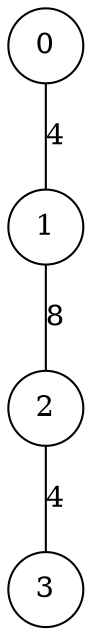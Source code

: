 graph qubit_interaction_graph {
    node [shape=circle];
    0 -- 1 [label=4];
    1 -- 2 [label=8];
    2 -- 3 [label=4];
}